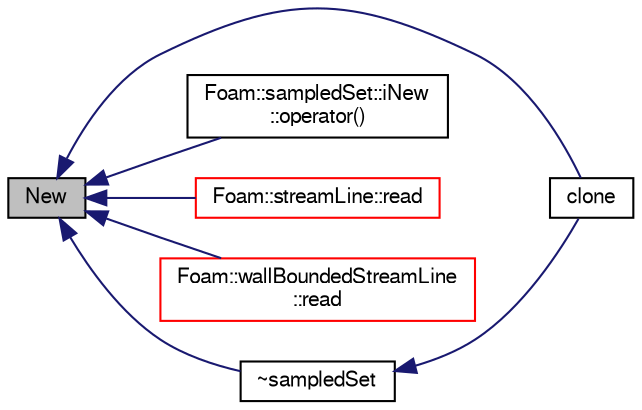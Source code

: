 digraph "New"
{
  bgcolor="transparent";
  edge [fontname="FreeSans",fontsize="10",labelfontname="FreeSans",labelfontsize="10"];
  node [fontname="FreeSans",fontsize="10",shape=record];
  rankdir="LR";
  Node1787 [label="New",height=0.2,width=0.4,color="black", fillcolor="grey75", style="filled", fontcolor="black"];
  Node1787 -> Node1788 [dir="back",color="midnightblue",fontsize="10",style="solid",fontname="FreeSans"];
  Node1788 [label="clone",height=0.2,width=0.4,color="black",URL="$a29314.html#a92bee3e009c321aa2daf65554e6d7438",tooltip="Clone. "];
  Node1787 -> Node1789 [dir="back",color="midnightblue",fontsize="10",style="solid",fontname="FreeSans"];
  Node1789 [label="Foam::sampledSet::iNew\l::operator()",height=0.2,width=0.4,color="black",URL="$a29318.html#a3f6c9b2bdc7d7ff1521e9d459c261391"];
  Node1787 -> Node1790 [dir="back",color="midnightblue",fontsize="10",style="solid",fontname="FreeSans"];
  Node1790 [label="Foam::streamLine::read",height=0.2,width=0.4,color="red",URL="$a28770.html#aa9b8764750bd9ff67ca32b6551dc7847",tooltip="Read the field average data. "];
  Node1787 -> Node1792 [dir="back",color="midnightblue",fontsize="10",style="solid",fontname="FreeSans"];
  Node1792 [label="Foam::wallBoundedStreamLine\l::read",height=0.2,width=0.4,color="red",URL="$a28806.html#aa9b8764750bd9ff67ca32b6551dc7847",tooltip="Read the field average data. "];
  Node1787 -> Node1794 [dir="back",color="midnightblue",fontsize="10",style="solid",fontname="FreeSans"];
  Node1794 [label="~sampledSet",height=0.2,width=0.4,color="black",URL="$a29314.html#a6b7d8e31bf4866cf3c3ce8cef566a3f7",tooltip="Destructor. "];
  Node1794 -> Node1788 [dir="back",color="midnightblue",fontsize="10",style="solid",fontname="FreeSans"];
}
